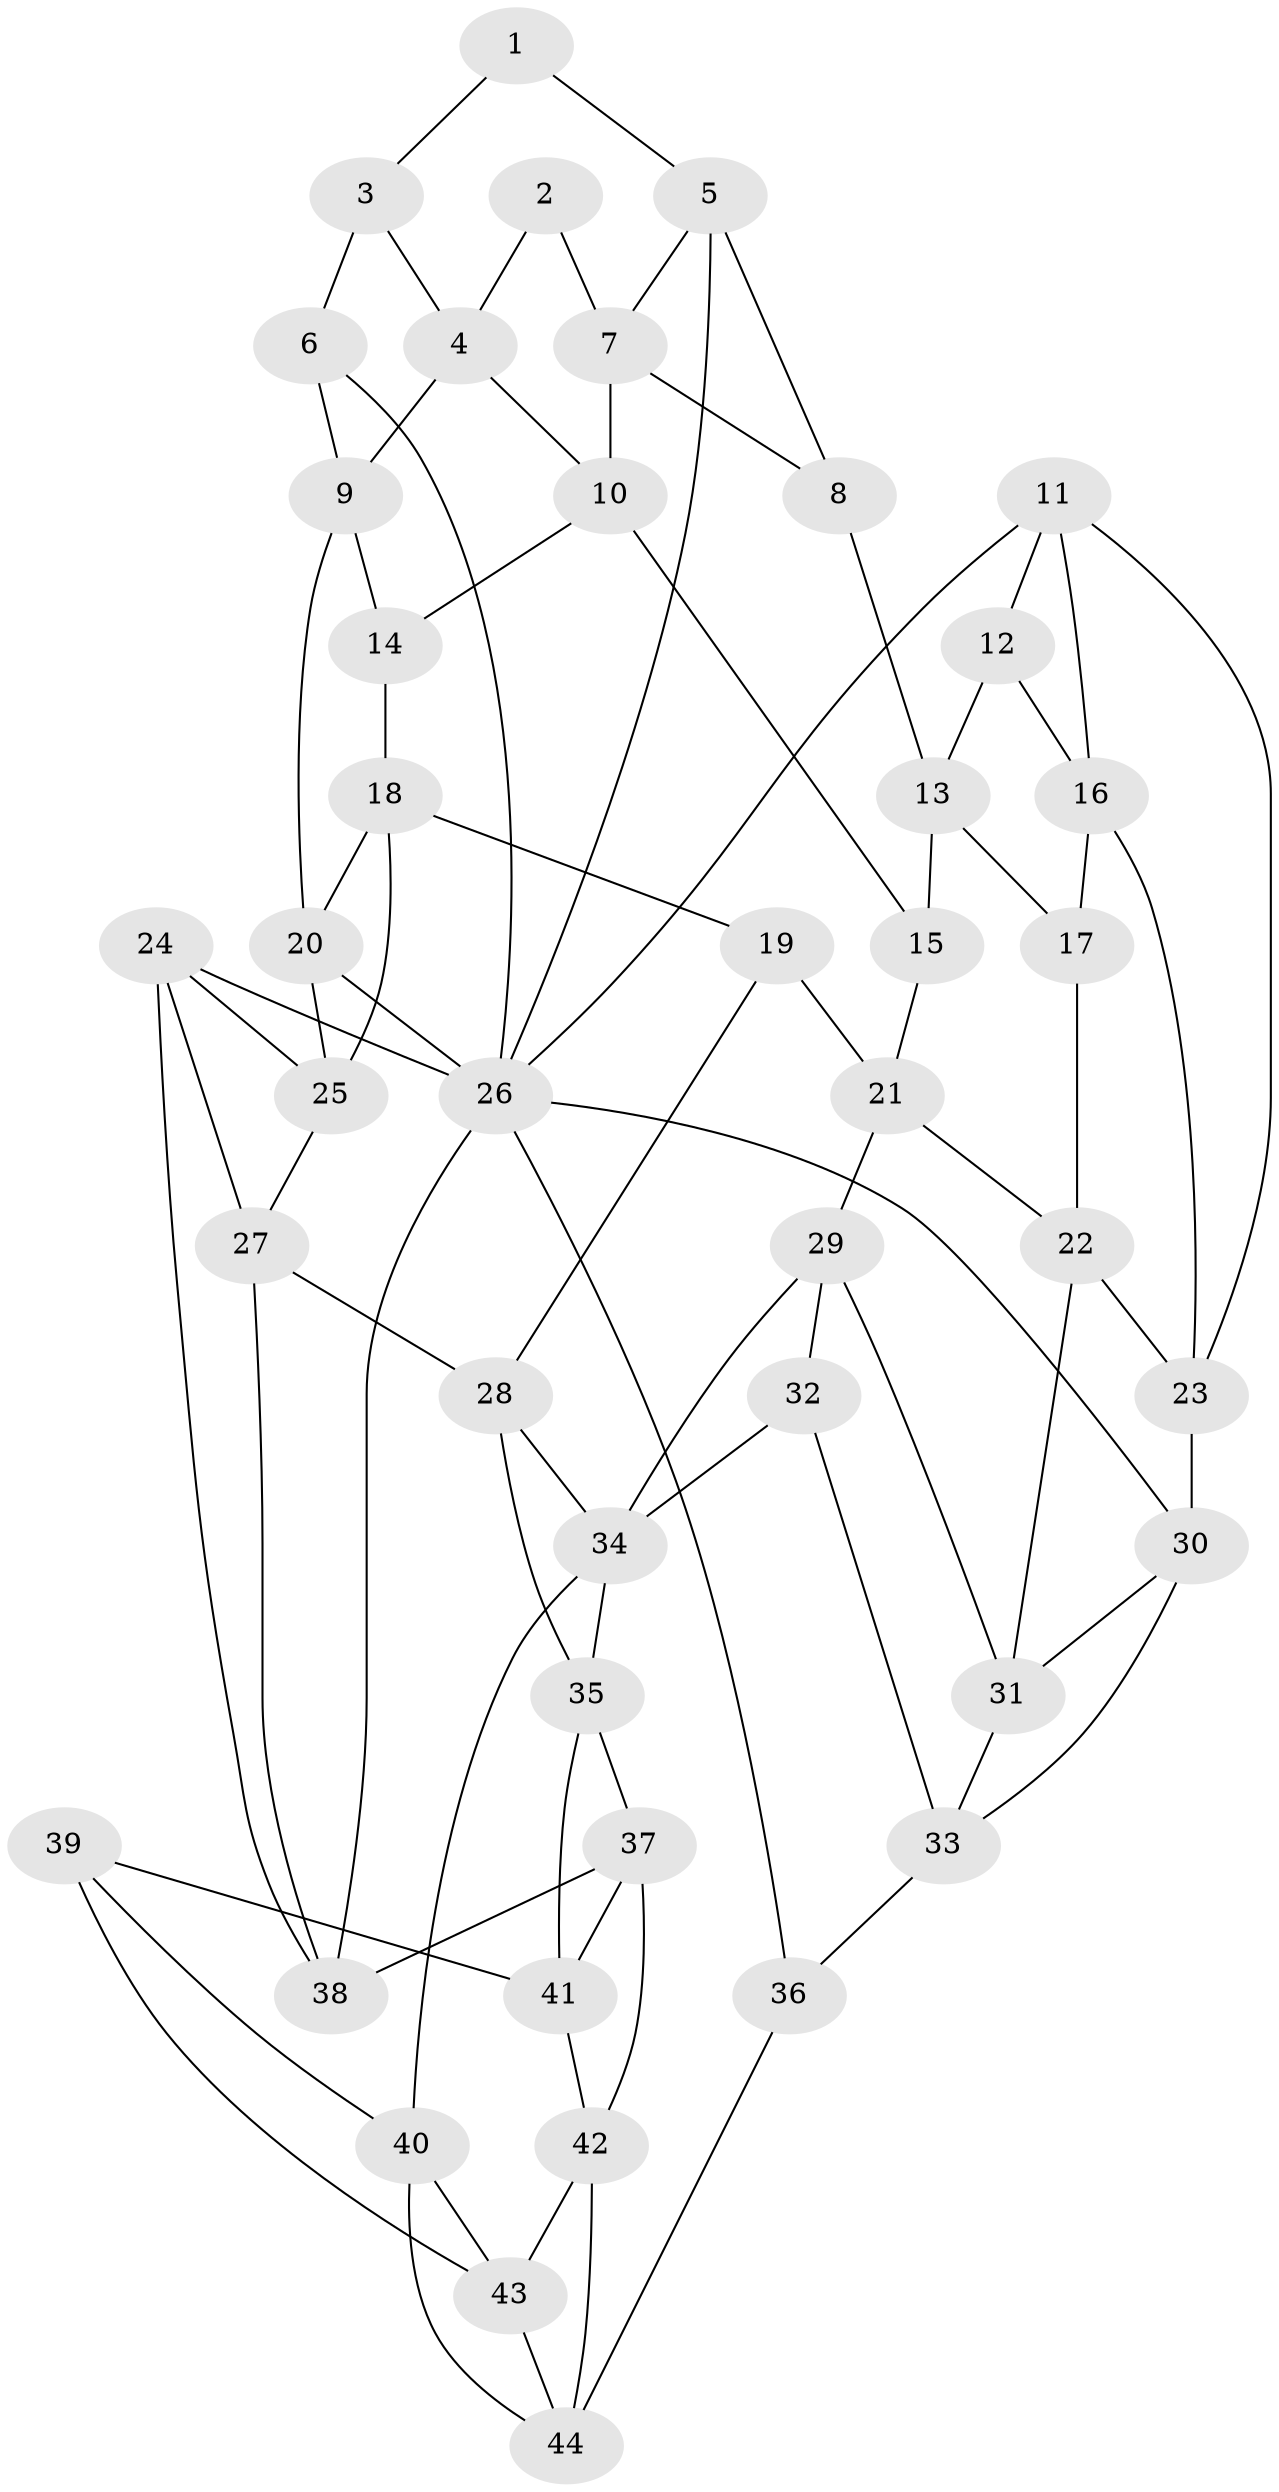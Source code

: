 // original degree distribution, {3: 0.03409090909090909, 4: 0.2159090909090909, 5: 0.5340909090909091, 6: 0.2159090909090909}
// Generated by graph-tools (version 1.1) at 2025/51/03/09/25 03:51:07]
// undirected, 44 vertices, 83 edges
graph export_dot {
graph [start="1"]
  node [color=gray90,style=filled];
  1;
  2;
  3;
  4;
  5;
  6;
  7;
  8;
  9;
  10;
  11;
  12;
  13;
  14;
  15;
  16;
  17;
  18;
  19;
  20;
  21;
  22;
  23;
  24;
  25;
  26;
  27;
  28;
  29;
  30;
  31;
  32;
  33;
  34;
  35;
  36;
  37;
  38;
  39;
  40;
  41;
  42;
  43;
  44;
  1 -- 3 [weight=1.0];
  1 -- 5 [weight=1.0];
  2 -- 4 [weight=1.0];
  2 -- 7 [weight=1.0];
  3 -- 4 [weight=1.0];
  3 -- 6 [weight=2.0];
  4 -- 9 [weight=1.0];
  4 -- 10 [weight=1.0];
  5 -- 7 [weight=1.0];
  5 -- 8 [weight=1.0];
  5 -- 26 [weight=1.0];
  6 -- 9 [weight=1.0];
  6 -- 26 [weight=1.0];
  7 -- 8 [weight=1.0];
  7 -- 10 [weight=1.0];
  8 -- 13 [weight=1.0];
  9 -- 14 [weight=1.0];
  9 -- 20 [weight=1.0];
  10 -- 14 [weight=1.0];
  10 -- 15 [weight=1.0];
  11 -- 12 [weight=1.0];
  11 -- 16 [weight=1.0];
  11 -- 23 [weight=1.0];
  11 -- 26 [weight=1.0];
  12 -- 13 [weight=1.0];
  12 -- 16 [weight=1.0];
  13 -- 15 [weight=1.0];
  13 -- 17 [weight=1.0];
  14 -- 18 [weight=1.0];
  15 -- 21 [weight=1.0];
  16 -- 17 [weight=1.0];
  16 -- 23 [weight=1.0];
  17 -- 22 [weight=1.0];
  18 -- 19 [weight=1.0];
  18 -- 20 [weight=1.0];
  18 -- 25 [weight=1.0];
  19 -- 21 [weight=1.0];
  19 -- 28 [weight=1.0];
  20 -- 25 [weight=1.0];
  20 -- 26 [weight=1.0];
  21 -- 22 [weight=1.0];
  21 -- 29 [weight=1.0];
  22 -- 23 [weight=1.0];
  22 -- 31 [weight=1.0];
  23 -- 30 [weight=1.0];
  24 -- 25 [weight=1.0];
  24 -- 26 [weight=1.0];
  24 -- 27 [weight=1.0];
  24 -- 38 [weight=1.0];
  25 -- 27 [weight=1.0];
  26 -- 30 [weight=1.0];
  26 -- 36 [weight=1.0];
  26 -- 38 [weight=2.0];
  27 -- 28 [weight=1.0];
  27 -- 38 [weight=1.0];
  28 -- 34 [weight=1.0];
  28 -- 35 [weight=1.0];
  29 -- 31 [weight=1.0];
  29 -- 32 [weight=1.0];
  29 -- 34 [weight=1.0];
  30 -- 31 [weight=1.0];
  30 -- 33 [weight=1.0];
  31 -- 33 [weight=1.0];
  32 -- 33 [weight=1.0];
  32 -- 34 [weight=2.0];
  33 -- 36 [weight=1.0];
  34 -- 35 [weight=1.0];
  34 -- 40 [weight=1.0];
  35 -- 37 [weight=1.0];
  35 -- 41 [weight=1.0];
  36 -- 44 [weight=1.0];
  37 -- 38 [weight=1.0];
  37 -- 41 [weight=1.0];
  37 -- 42 [weight=1.0];
  39 -- 40 [weight=1.0];
  39 -- 41 [weight=1.0];
  39 -- 43 [weight=1.0];
  40 -- 43 [weight=1.0];
  40 -- 44 [weight=1.0];
  41 -- 42 [weight=1.0];
  42 -- 43 [weight=1.0];
  42 -- 44 [weight=1.0];
  43 -- 44 [weight=1.0];
}
